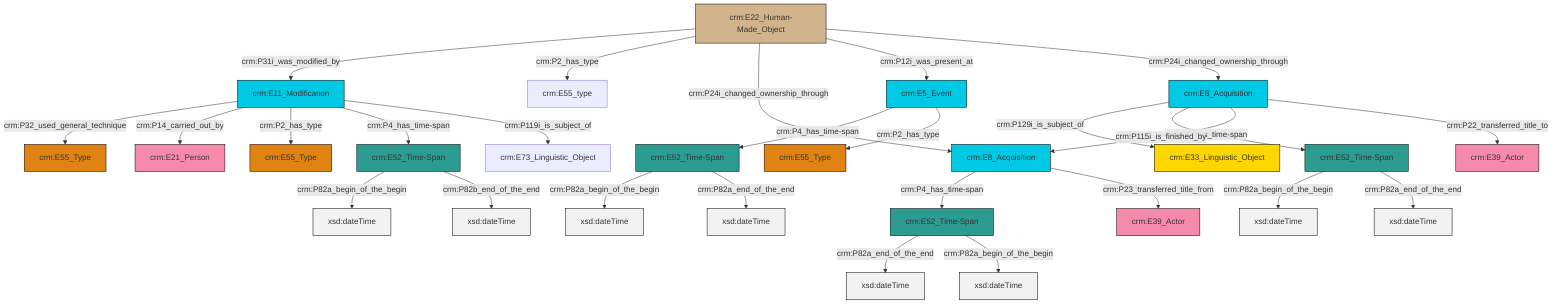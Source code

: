 graph TD
classDef Literal fill:#f2f2f2,stroke:#000000;
classDef CRM_Entity fill:#FFFFFF,stroke:#000000;
classDef Temporal_Entity fill:#00C9E6, stroke:#000000;
classDef Type fill:#E18312, stroke:#000000;
classDef Time-Span fill:#2C9C91, stroke:#000000;
classDef Appellation fill:#FFEB7F, stroke:#000000;
classDef Place fill:#008836, stroke:#000000;
classDef Persistent_Item fill:#B266B2, stroke:#000000;
classDef Conceptual_Object fill:#FFD700, stroke:#000000;
classDef Physical_Thing fill:#D2B48C, stroke:#000000;
classDef Actor fill:#f58aad, stroke:#000000;
classDef PC_Classes fill:#4ce600, stroke:#000000;
classDef Multi fill:#cccccc,stroke:#000000;

0["crm:E5_Event"]:::Temporal_Entity -->|crm:P4_has_time-span| 1["crm:E52_Time-Span"]:::Time-Span
1["crm:E52_Time-Span"]:::Time-Span -->|crm:P82a_begin_of_the_begin| 3[xsd:dateTime]:::Literal
4["crm:E52_Time-Span"]:::Time-Span -->|crm:P82a_end_of_the_end| 5[xsd:dateTime]:::Literal
12["crm:E52_Time-Span"]:::Time-Span -->|crm:P82a_begin_of_the_begin| 13[xsd:dateTime]:::Literal
16["crm:E8_Acquisition"]:::Temporal_Entity -->|crm:P129i_is_subject_of| 14["crm:E33_Linguistic_Object"]:::Conceptual_Object
16["crm:E8_Acquisition"]:::Temporal_Entity -->|crm:P4_has_time-span| 17["crm:E52_Time-Span"]:::Time-Span
18["crm:E22_Human-Made_Object"]:::Physical_Thing -->|crm:P31i_was_modified_by| 19["crm:E11_Modification"]:::Temporal_Entity
1["crm:E52_Time-Span"]:::Time-Span -->|crm:P82a_end_of_the_end| 22[xsd:dateTime]:::Literal
23["crm:E8_Acquisition"]:::Temporal_Entity -->|crm:P4_has_time-span| 4["crm:E52_Time-Span"]:::Time-Span
16["crm:E8_Acquisition"]:::Temporal_Entity -->|crm:P115i_is_finished_by| 23["crm:E8_Acquisition"]:::Temporal_Entity
19["crm:E11_Modification"]:::Temporal_Entity -->|crm:P32_used_general_technique| 24["crm:E55_Type"]:::Type
23["crm:E8_Acquisition"]:::Temporal_Entity -->|crm:P23_transferred_title_from| 28["crm:E39_Actor"]:::Actor
17["crm:E52_Time-Span"]:::Time-Span -->|crm:P82a_begin_of_the_begin| 32[xsd:dateTime]:::Literal
4["crm:E52_Time-Span"]:::Time-Span -->|crm:P82a_begin_of_the_begin| 33[xsd:dateTime]:::Literal
12["crm:E52_Time-Span"]:::Time-Span -->|crm:P82b_end_of_the_end| 38[xsd:dateTime]:::Literal
19["crm:E11_Modification"]:::Temporal_Entity -->|crm:P14_carried_out_by| 8["crm:E21_Person"]:::Actor
18["crm:E22_Human-Made_Object"]:::Physical_Thing -->|crm:P2_has_type| 6["crm:E55_type"]:::Default
19["crm:E11_Modification"]:::Temporal_Entity -->|crm:P2_has_type| 36["crm:E55_Type"]:::Type
19["crm:E11_Modification"]:::Temporal_Entity -->|crm:P4_has_time-span| 12["crm:E52_Time-Span"]:::Time-Span
0["crm:E5_Event"]:::Temporal_Entity -->|crm:P2_has_type| 26["crm:E55_Type"]:::Type
19["crm:E11_Modification"]:::Temporal_Entity -->|crm:P119i_is_subject_of| 20["crm:E73_Linguistic_Object"]:::Default
17["crm:E52_Time-Span"]:::Time-Span -->|crm:P82a_end_of_the_end| 42[xsd:dateTime]:::Literal
18["crm:E22_Human-Made_Object"]:::Physical_Thing -->|crm:P24i_changed_ownership_through| 23["crm:E8_Acquisition"]:::Temporal_Entity
18["crm:E22_Human-Made_Object"]:::Physical_Thing -->|crm:P12i_was_present_at| 0["crm:E5_Event"]:::Temporal_Entity
16["crm:E8_Acquisition"]:::Temporal_Entity -->|crm:P22_transferred_title_to| 10["crm:E39_Actor"]:::Actor
18["crm:E22_Human-Made_Object"]:::Physical_Thing -->|crm:P24i_changed_ownership_through| 16["crm:E8_Acquisition"]:::Temporal_Entity
